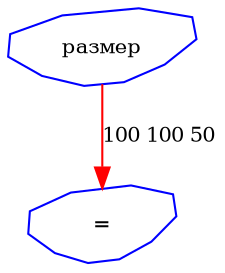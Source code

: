 ﻿// @see Комм. к warrior / Ivanhoe.gv.
// Воплощение поля битвы с именем Возрождение

digraph Incarnation {


color = "lightgrey";
concentrate = true;
clusterrank = "global";
edge [ fontsize = 10 ];


subgraph clusterCharacteristic {

    node [ shape = "polygon", sides = 10, distortion = "0.6", orientation = 10, skew = "0.3", color = "blue", fontsize = 10 ];
    edge [ color = "red" ];


    "размер" -> "=" [ label = "100 100 50" ];

} // subgraph clusterCharacteristic


} // digraph Incarnation
